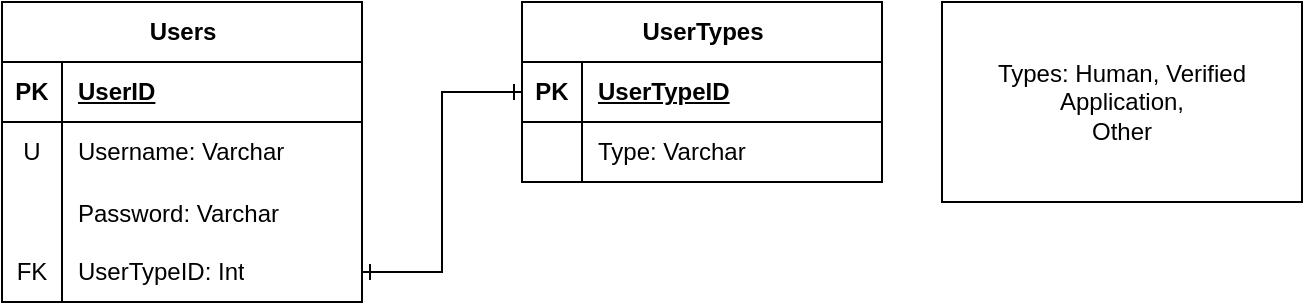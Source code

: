 <mxfile version="28.1.2">
  <diagram name="Page-1" id="nb4mi7pNr2t4-oY1ffpc">
    <mxGraphModel dx="1018" dy="703" grid="1" gridSize="10" guides="1" tooltips="1" connect="1" arrows="1" fold="1" page="1" pageScale="1" pageWidth="850" pageHeight="1100" math="0" shadow="0">
      <root>
        <mxCell id="0" />
        <mxCell id="1" parent="0" />
        <mxCell id="kNN7X9qwSUK0q-ytnzqD-1" value="Users" style="shape=table;startSize=30;container=1;collapsible=1;childLayout=tableLayout;fixedRows=1;rowLines=0;fontStyle=1;align=center;resizeLast=1;html=1;" vertex="1" parent="1">
          <mxGeometry x="90" y="100" width="180" height="150" as="geometry" />
        </mxCell>
        <mxCell id="kNN7X9qwSUK0q-ytnzqD-2" value="" style="shape=tableRow;horizontal=0;startSize=0;swimlaneHead=0;swimlaneBody=0;fillColor=none;collapsible=0;dropTarget=0;points=[[0,0.5],[1,0.5]];portConstraint=eastwest;top=0;left=0;right=0;bottom=1;" vertex="1" parent="kNN7X9qwSUK0q-ytnzqD-1">
          <mxGeometry y="30" width="180" height="30" as="geometry" />
        </mxCell>
        <mxCell id="kNN7X9qwSUK0q-ytnzqD-3" value="PK" style="shape=partialRectangle;connectable=0;fillColor=none;top=0;left=0;bottom=0;right=0;fontStyle=1;overflow=hidden;whiteSpace=wrap;html=1;" vertex="1" parent="kNN7X9qwSUK0q-ytnzqD-2">
          <mxGeometry width="30" height="30" as="geometry">
            <mxRectangle width="30" height="30" as="alternateBounds" />
          </mxGeometry>
        </mxCell>
        <mxCell id="kNN7X9qwSUK0q-ytnzqD-4" value="UserID" style="shape=partialRectangle;connectable=0;fillColor=none;top=0;left=0;bottom=0;right=0;align=left;spacingLeft=6;fontStyle=5;overflow=hidden;whiteSpace=wrap;html=1;" vertex="1" parent="kNN7X9qwSUK0q-ytnzqD-2">
          <mxGeometry x="30" width="150" height="30" as="geometry">
            <mxRectangle width="150" height="30" as="alternateBounds" />
          </mxGeometry>
        </mxCell>
        <mxCell id="kNN7X9qwSUK0q-ytnzqD-5" value="" style="shape=tableRow;horizontal=0;startSize=0;swimlaneHead=0;swimlaneBody=0;fillColor=none;collapsible=0;dropTarget=0;points=[[0,0.5],[1,0.5]];portConstraint=eastwest;top=0;left=0;right=0;bottom=0;" vertex="1" parent="kNN7X9qwSUK0q-ytnzqD-1">
          <mxGeometry y="60" width="180" height="30" as="geometry" />
        </mxCell>
        <mxCell id="kNN7X9qwSUK0q-ytnzqD-6" value="U" style="shape=partialRectangle;connectable=0;fillColor=none;top=0;left=0;bottom=0;right=0;editable=1;overflow=hidden;whiteSpace=wrap;html=1;" vertex="1" parent="kNN7X9qwSUK0q-ytnzqD-5">
          <mxGeometry width="30" height="30" as="geometry">
            <mxRectangle width="30" height="30" as="alternateBounds" />
          </mxGeometry>
        </mxCell>
        <mxCell id="kNN7X9qwSUK0q-ytnzqD-7" value="Username: Varchar" style="shape=partialRectangle;connectable=0;fillColor=none;top=0;left=0;bottom=0;right=0;align=left;spacingLeft=6;overflow=hidden;whiteSpace=wrap;html=1;" vertex="1" parent="kNN7X9qwSUK0q-ytnzqD-5">
          <mxGeometry x="30" width="150" height="30" as="geometry">
            <mxRectangle width="150" height="30" as="alternateBounds" />
          </mxGeometry>
        </mxCell>
        <mxCell id="kNN7X9qwSUK0q-ytnzqD-29" value="" style="shape=tableRow;horizontal=0;startSize=0;swimlaneHead=0;swimlaneBody=0;fillColor=none;collapsible=0;dropTarget=0;points=[[0,0.5],[1,0.5]];portConstraint=eastwest;top=0;left=0;right=0;bottom=0;" vertex="1" parent="kNN7X9qwSUK0q-ytnzqD-1">
          <mxGeometry y="90" width="180" height="30" as="geometry" />
        </mxCell>
        <mxCell id="kNN7X9qwSUK0q-ytnzqD-30" value="" style="shape=partialRectangle;connectable=0;fillColor=none;top=0;left=0;bottom=0;right=0;editable=1;overflow=hidden;" vertex="1" parent="kNN7X9qwSUK0q-ytnzqD-29">
          <mxGeometry width="30" height="30" as="geometry">
            <mxRectangle width="30" height="30" as="alternateBounds" />
          </mxGeometry>
        </mxCell>
        <mxCell id="kNN7X9qwSUK0q-ytnzqD-31" value="Password: Varchar" style="shape=partialRectangle;connectable=0;fillColor=none;top=0;left=0;bottom=0;right=0;align=left;spacingLeft=6;overflow=hidden;" vertex="1" parent="kNN7X9qwSUK0q-ytnzqD-29">
          <mxGeometry x="30" width="150" height="30" as="geometry">
            <mxRectangle width="150" height="30" as="alternateBounds" />
          </mxGeometry>
        </mxCell>
        <mxCell id="kNN7X9qwSUK0q-ytnzqD-8" value="" style="shape=tableRow;horizontal=0;startSize=0;swimlaneHead=0;swimlaneBody=0;fillColor=none;collapsible=0;dropTarget=0;points=[[0,0.5],[1,0.5]];portConstraint=eastwest;top=0;left=0;right=0;bottom=0;" vertex="1" parent="kNN7X9qwSUK0q-ytnzqD-1">
          <mxGeometry y="120" width="180" height="30" as="geometry" />
        </mxCell>
        <mxCell id="kNN7X9qwSUK0q-ytnzqD-9" value="FK" style="shape=partialRectangle;connectable=0;fillColor=none;top=0;left=0;bottom=0;right=0;editable=1;overflow=hidden;whiteSpace=wrap;html=1;" vertex="1" parent="kNN7X9qwSUK0q-ytnzqD-8">
          <mxGeometry width="30" height="30" as="geometry">
            <mxRectangle width="30" height="30" as="alternateBounds" />
          </mxGeometry>
        </mxCell>
        <mxCell id="kNN7X9qwSUK0q-ytnzqD-10" value="UserTypeID: Int" style="shape=partialRectangle;connectable=0;fillColor=none;top=0;left=0;bottom=0;right=0;align=left;spacingLeft=6;overflow=hidden;whiteSpace=wrap;html=1;" vertex="1" parent="kNN7X9qwSUK0q-ytnzqD-8">
          <mxGeometry x="30" width="150" height="30" as="geometry">
            <mxRectangle width="150" height="30" as="alternateBounds" />
          </mxGeometry>
        </mxCell>
        <mxCell id="kNN7X9qwSUK0q-ytnzqD-14" value="UserTypes" style="shape=table;startSize=30;container=1;collapsible=1;childLayout=tableLayout;fixedRows=1;rowLines=0;fontStyle=1;align=center;resizeLast=1;html=1;" vertex="1" parent="1">
          <mxGeometry x="350" y="100" width="180" height="90" as="geometry" />
        </mxCell>
        <mxCell id="kNN7X9qwSUK0q-ytnzqD-15" value="" style="shape=tableRow;horizontal=0;startSize=0;swimlaneHead=0;swimlaneBody=0;fillColor=none;collapsible=0;dropTarget=0;points=[[0,0.5],[1,0.5]];portConstraint=eastwest;top=0;left=0;right=0;bottom=1;" vertex="1" parent="kNN7X9qwSUK0q-ytnzqD-14">
          <mxGeometry y="30" width="180" height="30" as="geometry" />
        </mxCell>
        <mxCell id="kNN7X9qwSUK0q-ytnzqD-16" value="PK" style="shape=partialRectangle;connectable=0;fillColor=none;top=0;left=0;bottom=0;right=0;fontStyle=1;overflow=hidden;whiteSpace=wrap;html=1;" vertex="1" parent="kNN7X9qwSUK0q-ytnzqD-15">
          <mxGeometry width="30" height="30" as="geometry">
            <mxRectangle width="30" height="30" as="alternateBounds" />
          </mxGeometry>
        </mxCell>
        <mxCell id="kNN7X9qwSUK0q-ytnzqD-17" value="UserTypeID" style="shape=partialRectangle;connectable=0;fillColor=none;top=0;left=0;bottom=0;right=0;align=left;spacingLeft=6;fontStyle=5;overflow=hidden;whiteSpace=wrap;html=1;" vertex="1" parent="kNN7X9qwSUK0q-ytnzqD-15">
          <mxGeometry x="30" width="150" height="30" as="geometry">
            <mxRectangle width="150" height="30" as="alternateBounds" />
          </mxGeometry>
        </mxCell>
        <mxCell id="kNN7X9qwSUK0q-ytnzqD-18" value="" style="shape=tableRow;horizontal=0;startSize=0;swimlaneHead=0;swimlaneBody=0;fillColor=none;collapsible=0;dropTarget=0;points=[[0,0.5],[1,0.5]];portConstraint=eastwest;top=0;left=0;right=0;bottom=0;" vertex="1" parent="kNN7X9qwSUK0q-ytnzqD-14">
          <mxGeometry y="60" width="180" height="30" as="geometry" />
        </mxCell>
        <mxCell id="kNN7X9qwSUK0q-ytnzqD-19" value="" style="shape=partialRectangle;connectable=0;fillColor=none;top=0;left=0;bottom=0;right=0;editable=1;overflow=hidden;whiteSpace=wrap;html=1;" vertex="1" parent="kNN7X9qwSUK0q-ytnzqD-18">
          <mxGeometry width="30" height="30" as="geometry">
            <mxRectangle width="30" height="30" as="alternateBounds" />
          </mxGeometry>
        </mxCell>
        <mxCell id="kNN7X9qwSUK0q-ytnzqD-20" value="Type: Varchar" style="shape=partialRectangle;connectable=0;fillColor=none;top=0;left=0;bottom=0;right=0;align=left;spacingLeft=6;overflow=hidden;whiteSpace=wrap;html=1;" vertex="1" parent="kNN7X9qwSUK0q-ytnzqD-18">
          <mxGeometry x="30" width="150" height="30" as="geometry">
            <mxRectangle width="150" height="30" as="alternateBounds" />
          </mxGeometry>
        </mxCell>
        <mxCell id="kNN7X9qwSUK0q-ytnzqD-27" style="edgeStyle=orthogonalEdgeStyle;rounded=0;orthogonalLoop=1;jettySize=auto;html=1;entryX=0;entryY=0.5;entryDx=0;entryDy=0;startArrow=ERone;startFill=0;endArrow=ERone;endFill=0;" edge="1" parent="1" source="kNN7X9qwSUK0q-ytnzqD-8" target="kNN7X9qwSUK0q-ytnzqD-15">
          <mxGeometry relative="1" as="geometry" />
        </mxCell>
        <mxCell id="kNN7X9qwSUK0q-ytnzqD-28" value="Types: Human, Verified Application,&lt;div&gt;Other&lt;/div&gt;" style="rounded=0;whiteSpace=wrap;html=1;" vertex="1" parent="1">
          <mxGeometry x="560" y="100" width="180" height="100" as="geometry" />
        </mxCell>
      </root>
    </mxGraphModel>
  </diagram>
</mxfile>
